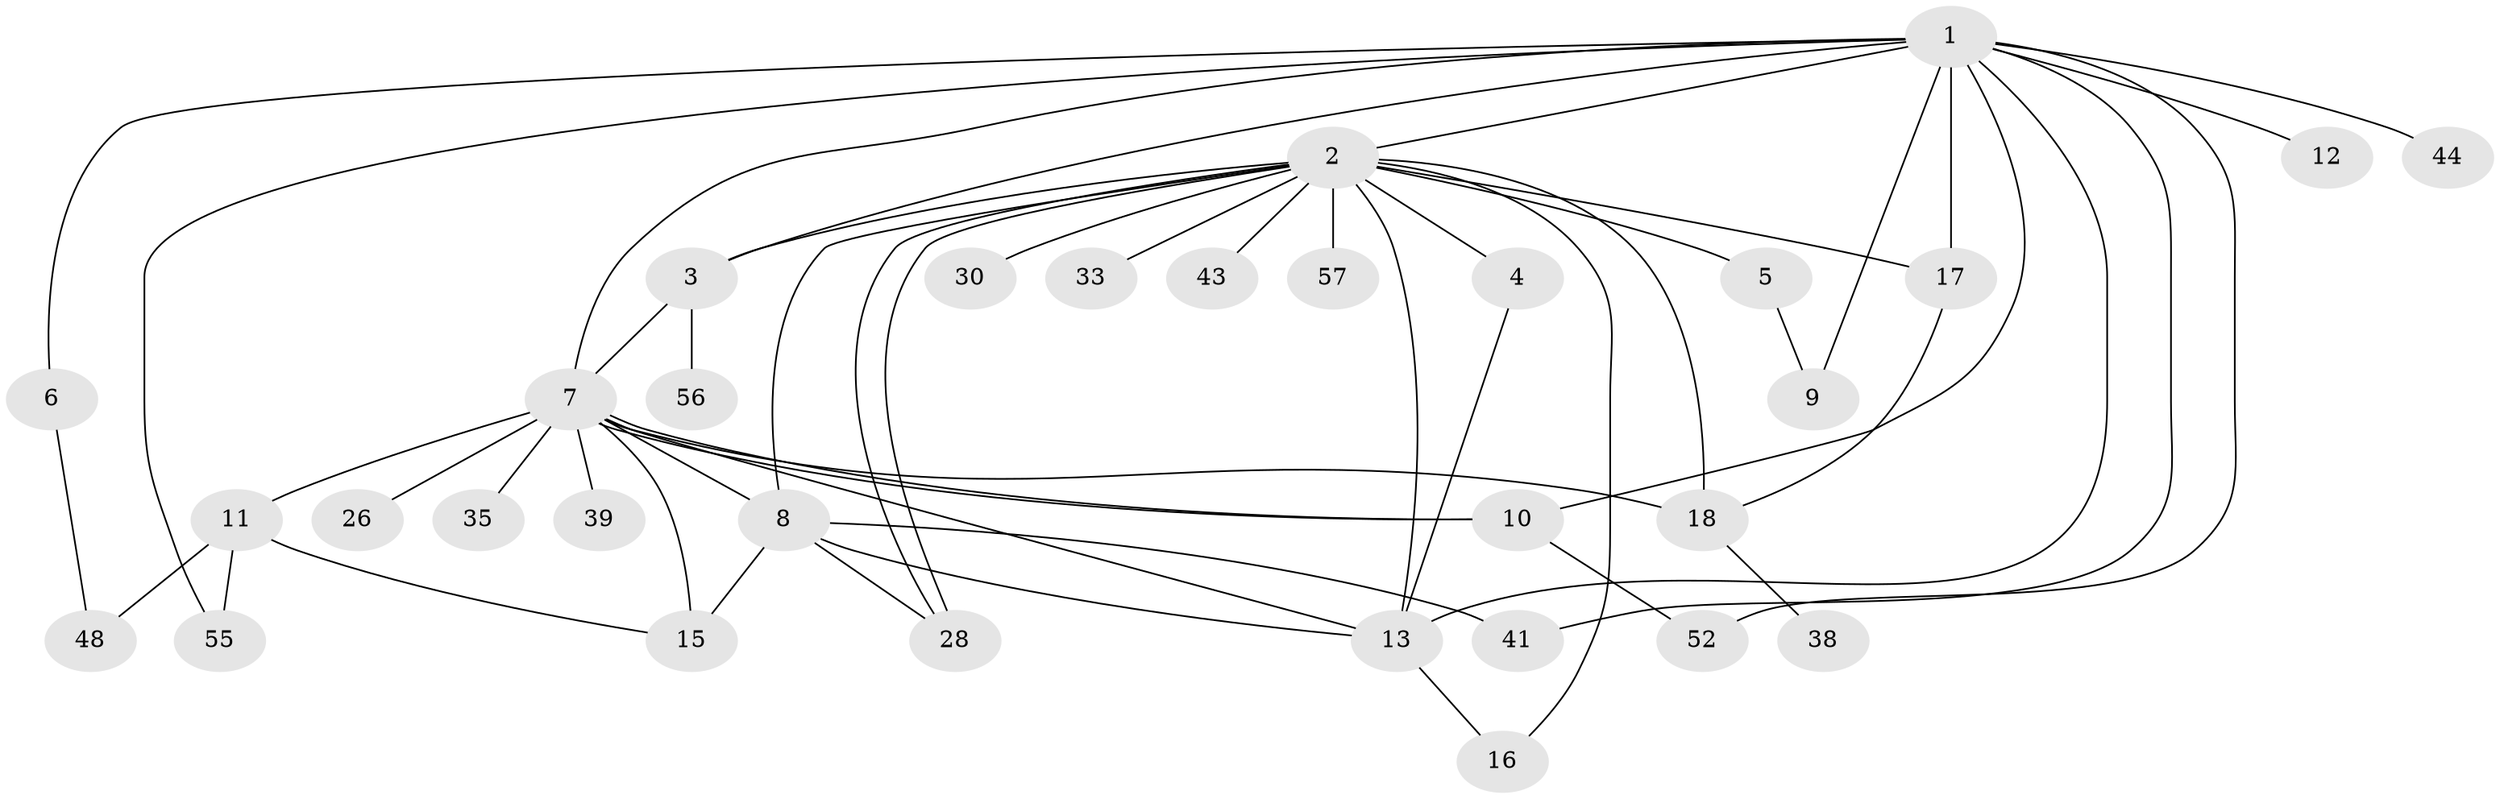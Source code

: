// original degree distribution, {15: 0.015384615384615385, 17: 0.015384615384615385, 4: 0.09230769230769231, 2: 0.2923076923076923, 19: 0.015384615384615385, 7: 0.03076923076923077, 5: 0.046153846153846156, 6: 0.03076923076923077, 1: 0.38461538461538464, 3: 0.07692307692307693}
// Generated by graph-tools (version 1.1) at 2025/14/03/09/25 04:14:30]
// undirected, 32 vertices, 53 edges
graph export_dot {
graph [start="1"]
  node [color=gray90,style=filled];
  1;
  2 [super="+14"];
  3;
  4 [super="+19"];
  5;
  6;
  7 [super="+25+20+37+42+45+64+22"];
  8 [super="+32+47"];
  9;
  10 [super="+34"];
  11;
  12;
  13 [super="+63+49+60+46"];
  15 [super="+27+62+23"];
  16;
  17;
  18 [super="+29"];
  26;
  28;
  30 [super="+31+36"];
  33;
  35;
  38;
  39;
  41;
  43;
  44;
  48;
  52 [super="+65"];
  55;
  56;
  57;
  1 -- 2;
  1 -- 3;
  1 -- 6;
  1 -- 7 [weight=2];
  1 -- 9;
  1 -- 12;
  1 -- 17;
  1 -- 41;
  1 -- 44;
  1 -- 55;
  1 -- 52;
  1 -- 10;
  1 -- 13 [weight=2];
  2 -- 3;
  2 -- 4 [weight=2];
  2 -- 5;
  2 -- 8 [weight=2];
  2 -- 17;
  2 -- 28;
  2 -- 28;
  2 -- 30;
  2 -- 33;
  2 -- 43;
  2 -- 57;
  2 -- 18;
  2 -- 16;
  2 -- 13;
  3 -- 56;
  3 -- 7;
  4 -- 13;
  5 -- 9;
  6 -- 48;
  7 -- 8 [weight=2];
  7 -- 10 [weight=2];
  7 -- 10;
  7 -- 11 [weight=2];
  7 -- 13;
  7 -- 26;
  7 -- 35;
  7 -- 15;
  7 -- 39;
  7 -- 18 [weight=2];
  8 -- 15 [weight=2];
  8 -- 41;
  8 -- 28;
  8 -- 13;
  10 -- 52;
  11 -- 48;
  11 -- 55;
  11 -- 15 [weight=2];
  13 -- 16;
  17 -- 18;
  18 -- 38;
}
